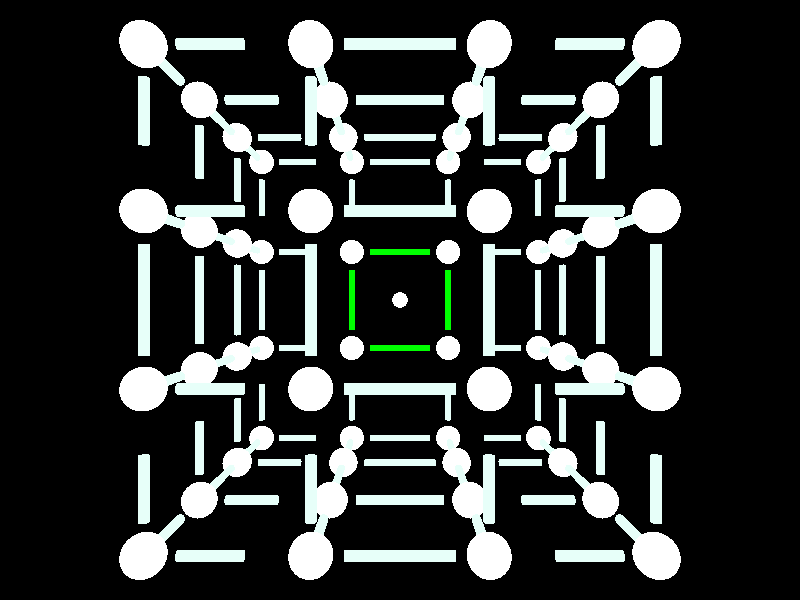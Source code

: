 #include "colors.inc" // Required for rendering
#include "textures.inc"
#include "shapes.inc"
#include "glass.inc"
#include "metals.inc"

background { color Black } // Black background

camera { location <23,23,100>
         look_at <23,23,23> } // Camera Position and Angle

#declare Lightbulb = union {
  merge {
    sphere { <0,0,0>, 1} // sphere radius 1
    texture {
      pigment {color rgb<1,1,1>} // white light
      finish {ambient .8 diffuse .6}
}}} // Lightsource Properties

light_source {
  <23,23,23> // Source is located at center of cube
  color White // Note - I changed this to Red for renderings of 'center'
  looks_like { Lightbulb }} // NOT a point source!

#declare shinySphere = // declare shinySphere properties
sphere {
  <0,0,0>, 2 // center and radius 
  pigment { White filter 1} // no idea what all this stuff does
  finish { ambient .1 diffuse .1 reflection .2 specular 1 roughness .001   
  irid { 0.35 thickness .5 turbulence .5
    }} // but it makes it look REALLY COOL!!!
  interior { ior 1.5 fade_distance 5 fade_power 1 caustics 1
}} // reduces boilerplate in declarations for faces, corners, and edges

#declare corner = union{ // union of sphere and 3 cylinders

object {shinySphere translate <0,0,0>}
  
cylinder { <0, 3, 0> <0, 9, 0> .5 } 
cylinder { <3, 0, 0> <9, 0, 0> .5 }
cylinder { <0, 0, 3> <0, 0, 9> .5 }} // corner for myCube

#declare face = union{ // union of 4 spheres and 4 cylinders
  
  object {shinySphere translate <8,8,0>}
  object {shinySphere translate <8, -8, 0>}
  object {shinySphere translate <-8, 8, 0>}
  object {shinySphere translate <-8, -8, 0>}
  
  cylinder { <8,5,0> <8,-5,0> .5 }
  cylinder { <-8,5,0> <-8,-5,0> .5 }
  cylinder { <-5,-8,0> <5,-8,0> .5 }
  cylinder { <-5,8,0> <5,8,0> .5 }} // face for myCube

#declare edge = union{ // union of 2 spheres and 5 cylinders
  
  object {shinySphere translate <0,0,8>}
  object {shinySphere translate <0,0,-8>}
  
  cylinder { <3, 0, -8> <9, 0, -8> .5 }
  cylinder { <0, 3, -8> <0, 9, -8> .5 }
  cylinder { <0, 0, -5> <0, 0, 5> .5 }
  cylinder { <3, 0, 8> <9, 0, 8> .5 }
  cylinder { <0, 3, 8> <0, 9, 8> .5 }} // edge for myCube

#declare myCube = union { // this was rather tedeious, however pragmatism prevailed
  
  object {face translate <23, 23, 0> pigment { color rgb <0,255,0>}} // Back 217.png
  object {face translate <23, 23, 46> } // Front  223.png
  object {face translate <23, 23, 0> rotate <90,0,0> } // Down 212.png
  object {face translate <23, 23, 0> rotate <90,0,90> } // Right 122.png
  object {face translate <23, 23, 0> rotate <90,0,90> translate <46, 0, 0> } // Left 322.png
  object {face translate <23, 23, 0> rotate <90,0,0> translate <0,46,0> } // Top 232.png
  
  object {corner translate <0,0,0> } // BackRightDown 111.png
  object {corner rotate <0,0,-90> translate <0,46,0> } // BackRightTop 131.png
  object {corner rotate <0,0,90> translate <46,0,0> } // BackLeftDown 311.png
  object {corner rotate <-90,0,0> translate <0,0,46> } // FrontRightDown 113.png
  object {corner rotate <0,0,180> translate <46,46,0> } // BackLeftTop 331.png
  object {corner rotate <0, -180, 0> translate <46,0,46> } // FrontLeftDown 313.png
  object {corner rotate <-180,0,0> translate <0,46,46> } // FrontRightTop 133.png
  object {corner rotate <0,90,180> translate <46,46,46> } // FrontLeftTop 333.png
  
  object {edge translate <0, 0, 23> } // RightDown 112.png
  object {edge rotate <0, 0, 90> translate <46, 0, 23> } // LeftDown 312.png
  object {edge rotate <0, 0, 180> translate <46, 46, 23> } // LeftTop 332.png
  object {edge rotate <0, 0, -90> translate <0, 46, 23> } // RightTop 132.png
  object {edge rotate <-90, 180, -90> translate <23, 0, 0> } // BackDown 211.png
  object {edge rotate <-90, 180, 180> translate <0, 23, 0> } // BackRight 121.png
  object {edge rotate <-90, -90, 180> translate <46, 23, 0> } // BackLeft 321.png
  object {edge rotate <-90, 180, 90> translate <23, 46, 0> } // BackTop 231.png
  object {edge rotate <0, 90, 180> translate <23, 46, 46> } // FrontTop 233.png
  object {edge rotate <-90, 0, 0> translate <0, 23, 46> } // FrontRight 123.png
  object {edge rotate <0, 90, 0> translate <23, 0, 46> } // FrontDown 213.png
  object {edge rotate <0, 90, 90> translate <46, 23, 46> } // FrontLeft 323.png

  texture {Green_Glass} // personal preference
  finish {reflection {.9} ambient .1 diffuse .1}}

myCube // build myCube structure
